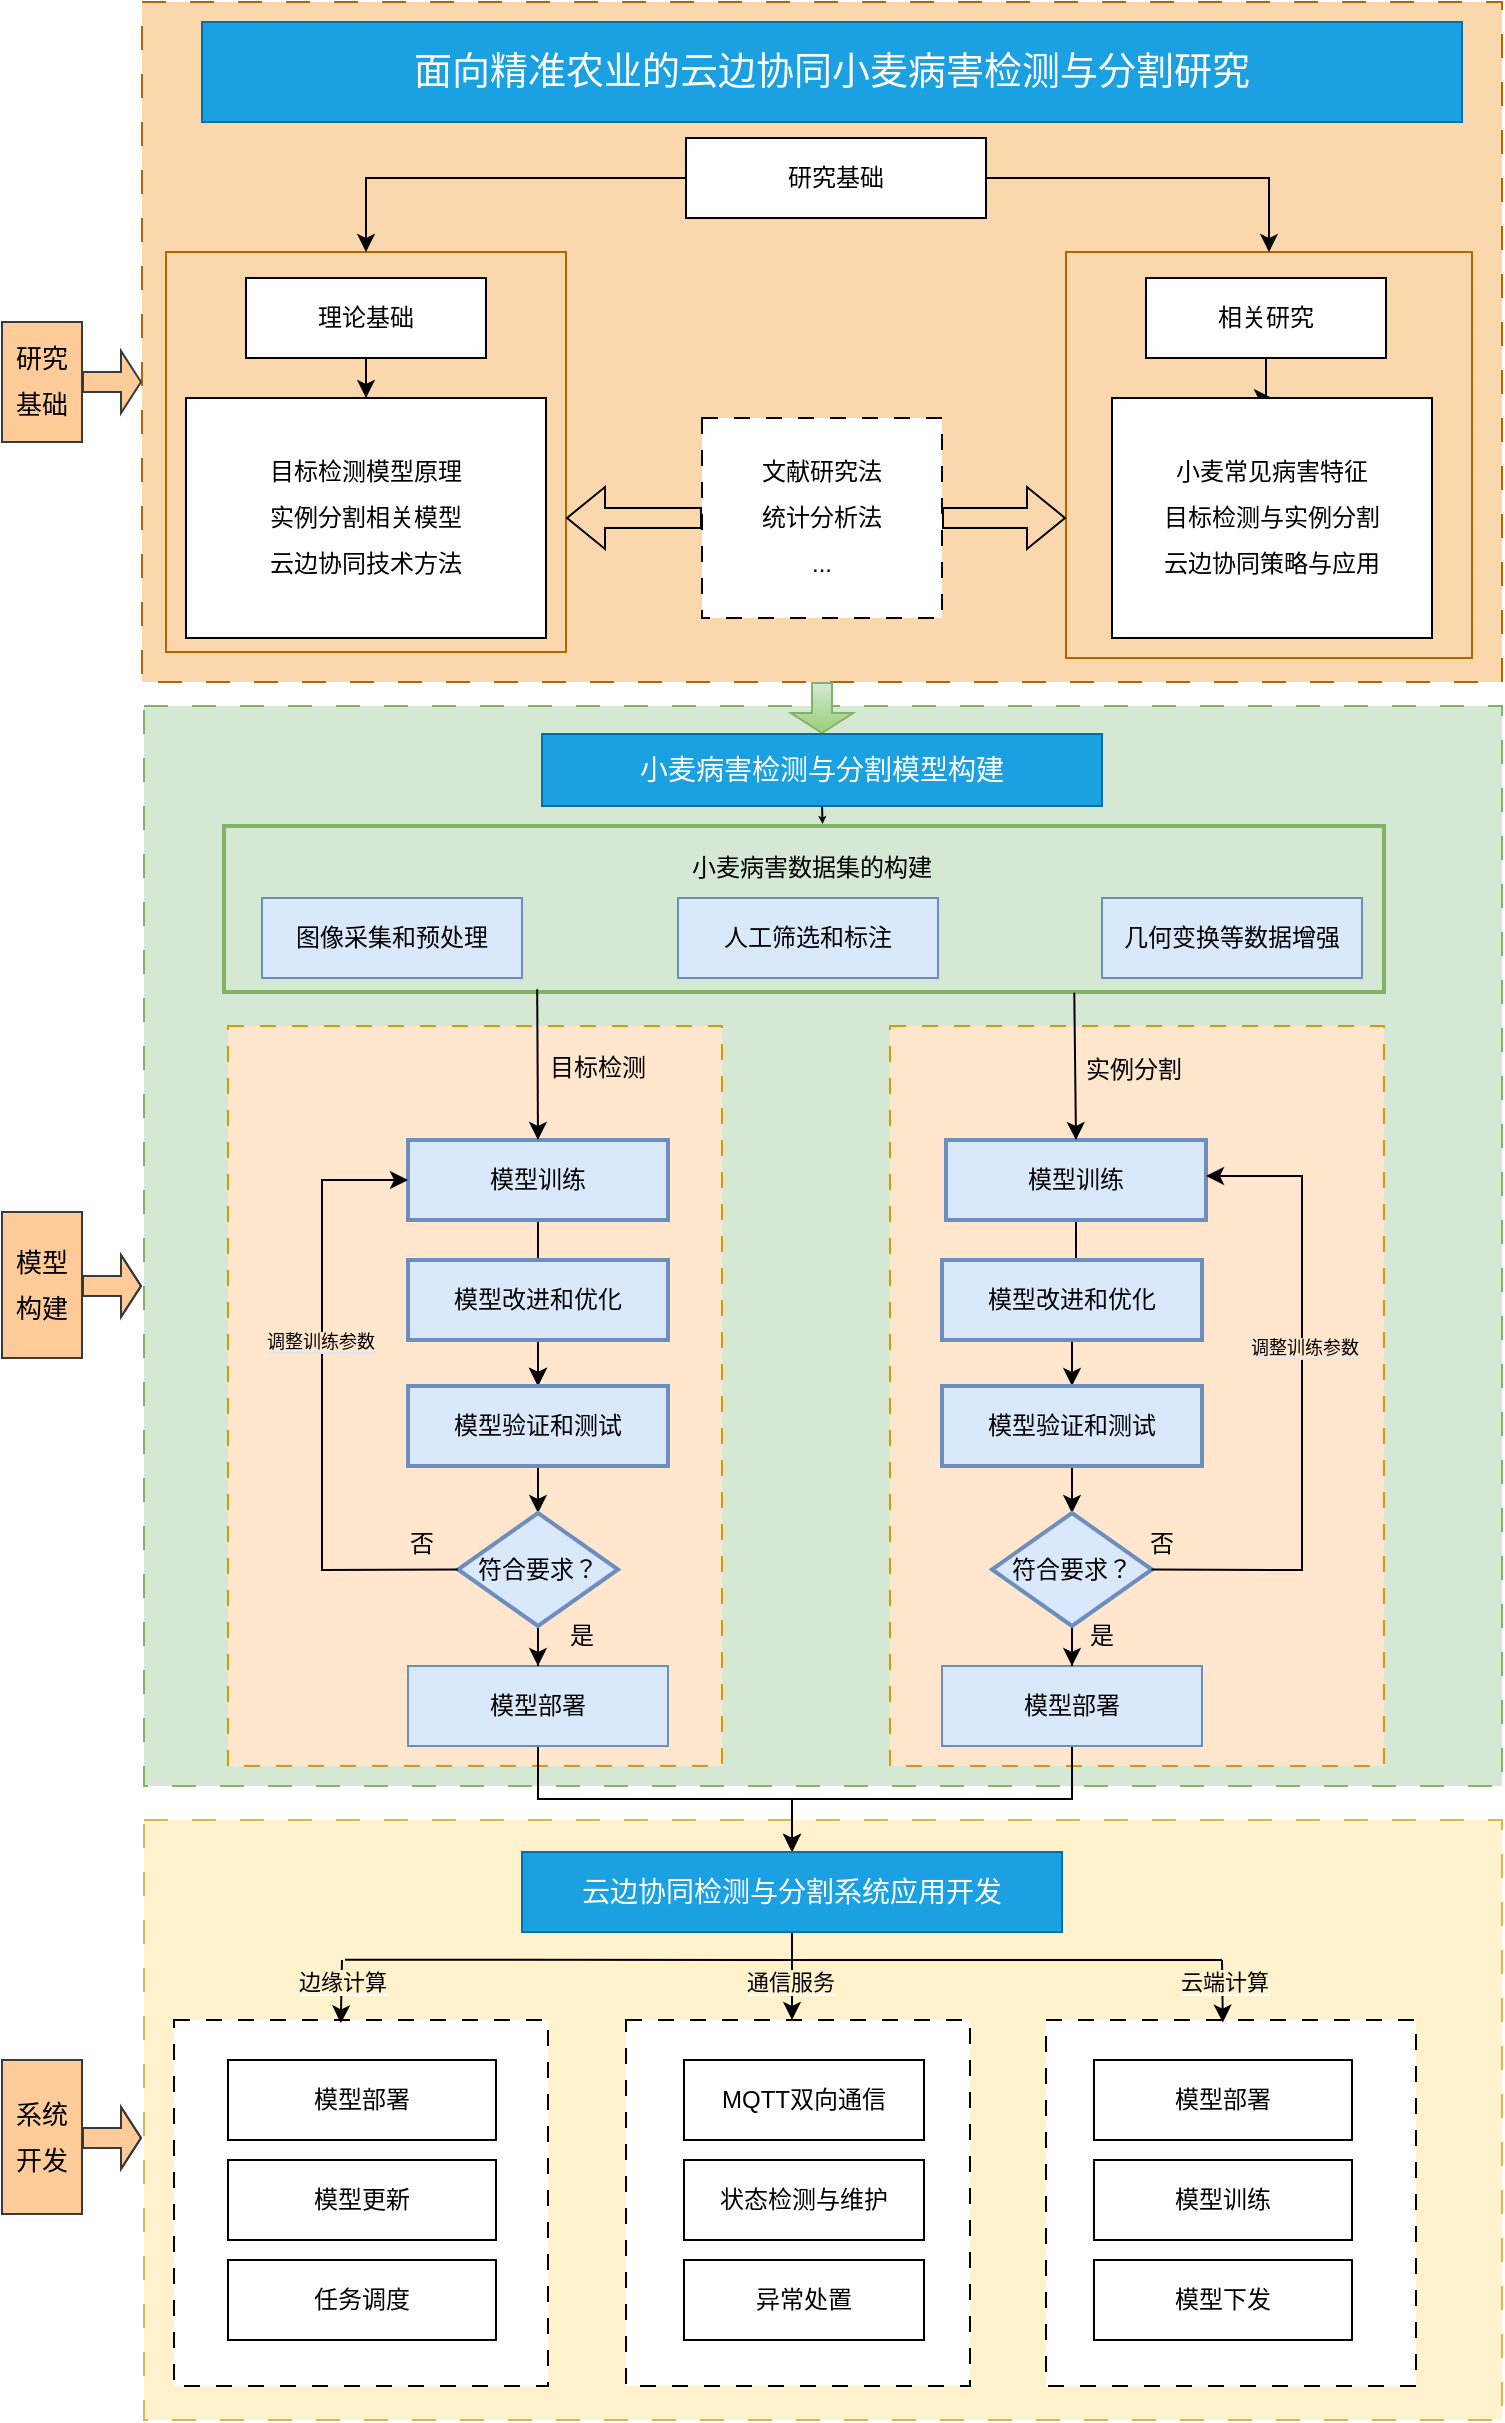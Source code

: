 <mxfile version="26.1.0">
  <diagram id="C5RBs43oDa-KdzZeNtuy" name="Page-1">
    <mxGraphModel dx="1209" dy="1833" grid="1" gridSize="10" guides="1" tooltips="1" connect="1" arrows="1" fold="1" page="1" pageScale="1" pageWidth="827" pageHeight="1169" math="0" shadow="0">
      <root>
        <mxCell id="WIyWlLk6GJQsqaUBKTNV-0" />
        <mxCell id="WIyWlLk6GJQsqaUBKTNV-1" parent="WIyWlLk6GJQsqaUBKTNV-0" />
        <mxCell id="AkXUPUAfzFZ8csDAXyMb-65" value="&#xa;&lt;span style=&quot;color: rgba(0, 0, 0, 0); font-family: monospace; font-size: 0px; font-style: normal; font-variant-ligatures: normal; font-variant-caps: normal; font-weight: 400; letter-spacing: normal; orphans: 2; text-align: start; text-indent: 0px; text-transform: none; widows: 2; word-spacing: 0px; -webkit-text-stroke-width: 0px; white-space: nowrap; background-color: rgb(251, 251, 251); text-decoration-thickness: initial; text-decoration-style: initial; text-decoration-color: initial; display: inline !important; float: none;&quot;&gt;&amp;nbsp;&lt;/span&gt;&#xa;&#xa;" style="rounded=0;whiteSpace=wrap;html=1;dashed=1;fillColor=#d5e8d4;strokeColor=#82b366;dashPattern=12 12;" vertex="1" parent="WIyWlLk6GJQsqaUBKTNV-1">
          <mxGeometry x="131" y="-70" width="679" height="540" as="geometry" />
        </mxCell>
        <mxCell id="AkXUPUAfzFZ8csDAXyMb-140" value="" style="rounded=0;whiteSpace=wrap;html=1;dashed=1;dashPattern=8 8;fillColor=#ffe6cc;strokeColor=#d79b00;strokeWidth=1;" vertex="1" parent="WIyWlLk6GJQsqaUBKTNV-1">
          <mxGeometry x="504" y="90" width="247" height="370" as="geometry" />
        </mxCell>
        <mxCell id="AkXUPUAfzFZ8csDAXyMb-139" value="" style="rounded=0;whiteSpace=wrap;html=1;dashed=1;dashPattern=8 8;fillColor=#ffe6cc;strokeColor=#d79b00;strokeWidth=1;perimeterSpacing=0;" vertex="1" parent="WIyWlLk6GJQsqaUBKTNV-1">
          <mxGeometry x="173" y="90" width="247" height="370" as="geometry" />
        </mxCell>
        <mxCell id="AkXUPUAfzFZ8csDAXyMb-131" value="" style="rounded=0;whiteSpace=wrap;html=1;fillColor=#fff2cc;strokeColor=#d6b656;dashed=1;dashPattern=12 12;" vertex="1" parent="WIyWlLk6GJQsqaUBKTNV-1">
          <mxGeometry x="131" y="487" width="679" height="300" as="geometry" />
        </mxCell>
        <mxCell id="AkXUPUAfzFZ8csDAXyMb-128" value="" style="rounded=0;whiteSpace=wrap;html=1;dashed=1;dashPattern=8 8;" vertex="1" parent="WIyWlLk6GJQsqaUBKTNV-1">
          <mxGeometry x="582" y="587" width="185" height="183" as="geometry" />
        </mxCell>
        <mxCell id="AkXUPUAfzFZ8csDAXyMb-127" value="" style="rounded=0;whiteSpace=wrap;html=1;dashed=1;dashPattern=8 8;" vertex="1" parent="WIyWlLk6GJQsqaUBKTNV-1">
          <mxGeometry x="372" y="587" width="172" height="183" as="geometry" />
        </mxCell>
        <mxCell id="AkXUPUAfzFZ8csDAXyMb-126" value="" style="rounded=0;whiteSpace=wrap;html=1;dashed=1;dashPattern=8 8;" vertex="1" parent="WIyWlLk6GJQsqaUBKTNV-1">
          <mxGeometry x="146" y="587" width="187" height="183" as="geometry" />
        </mxCell>
        <mxCell id="AkXUPUAfzFZ8csDAXyMb-19" value="" style="rounded=0;whiteSpace=wrap;html=1;fillColor=#d5e8d4;strokeColor=#82b366;strokeWidth=2;" vertex="1" parent="WIyWlLk6GJQsqaUBKTNV-1">
          <mxGeometry x="171" y="-10" width="580" height="83" as="geometry" />
        </mxCell>
        <mxCell id="AkXUPUAfzFZ8csDAXyMb-179" value="" style="edgeStyle=orthogonalEdgeStyle;rounded=0;orthogonalLoop=1;jettySize=auto;html=1;" edge="1" parent="WIyWlLk6GJQsqaUBKTNV-1" source="AkXUPUAfzFZ8csDAXyMb-15" target="AkXUPUAfzFZ8csDAXyMb-164">
          <mxGeometry relative="1" as="geometry" />
        </mxCell>
        <mxCell id="AkXUPUAfzFZ8csDAXyMb-15" value="" style="rounded=0;whiteSpace=wrap;html=1;dashed=1;dashPattern=12 12;fillColor=#fad7ac;strokeColor=#b46504;" vertex="1" parent="WIyWlLk6GJQsqaUBKTNV-1">
          <mxGeometry x="130" y="-422" width="680" height="340" as="geometry" />
        </mxCell>
        <mxCell id="AkXUPUAfzFZ8csDAXyMb-13" value="" style="whiteSpace=wrap;html=1;aspect=fixed;fillColor=#fad7ac;strokeColor=#b46504;" vertex="1" parent="WIyWlLk6GJQsqaUBKTNV-1">
          <mxGeometry x="592" y="-297" width="203" height="203" as="geometry" />
        </mxCell>
        <mxCell id="AkXUPUAfzFZ8csDAXyMb-12" value="&#xa;&lt;span style=&quot;color: rgba(0, 0, 0, 0); font-family: monospace; font-size: 0px; font-style: normal; font-variant-ligatures: normal; font-variant-caps: normal; font-weight: 400; letter-spacing: normal; orphans: 2; text-align: start; text-indent: 0px; text-transform: none; widows: 2; word-spacing: 0px; -webkit-text-stroke-width: 0px; white-space: nowrap; background-color: rgb(251, 251, 251); text-decoration-thickness: initial; text-decoration-style: initial; text-decoration-color: initial; display: inline !important; float: none;&quot;&gt;&amp;nbsp;&lt;/span&gt;&#xa;&#xa;" style="whiteSpace=wrap;html=1;aspect=fixed;fillColor=#fad7ac;strokeColor=#b46504;" vertex="1" parent="WIyWlLk6GJQsqaUBKTNV-1">
          <mxGeometry x="142" y="-297" width="200" height="200" as="geometry" />
        </mxCell>
        <mxCell id="AkXUPUAfzFZ8csDAXyMb-0" value="&lt;font&gt;小麦病害数据集的构建&lt;/font&gt;" style="rounded=0;whiteSpace=wrap;html=1;fillColor=#d5e8d4;strokeColor=none;strokeWidth=2;" vertex="1" parent="WIyWlLk6GJQsqaUBKTNV-1">
          <mxGeometry x="330" y="-4" width="270" height="30" as="geometry" />
        </mxCell>
        <mxCell id="AkXUPUAfzFZ8csDAXyMb-144" value="" style="edgeStyle=orthogonalEdgeStyle;rounded=0;orthogonalLoop=1;jettySize=auto;html=1;" edge="1" parent="WIyWlLk6GJQsqaUBKTNV-1" source="AkXUPUAfzFZ8csDAXyMb-1" target="AkXUPUAfzFZ8csDAXyMb-12">
          <mxGeometry relative="1" as="geometry" />
        </mxCell>
        <mxCell id="AkXUPUAfzFZ8csDAXyMb-145" value="" style="edgeStyle=orthogonalEdgeStyle;rounded=0;orthogonalLoop=1;jettySize=auto;html=1;" edge="1" parent="WIyWlLk6GJQsqaUBKTNV-1" source="AkXUPUAfzFZ8csDAXyMb-1" target="AkXUPUAfzFZ8csDAXyMb-13">
          <mxGeometry relative="1" as="geometry" />
        </mxCell>
        <mxCell id="AkXUPUAfzFZ8csDAXyMb-1" value="研究基础" style="rounded=0;whiteSpace=wrap;html=1;" vertex="1" parent="WIyWlLk6GJQsqaUBKTNV-1">
          <mxGeometry x="402" y="-354" width="150" height="40" as="geometry" />
        </mxCell>
        <mxCell id="AkXUPUAfzFZ8csDAXyMb-2" value="&lt;font style=&quot;font-size: 19px;&quot;&gt;&lt;span style=&quot;line-height: 90%;&quot;&gt;面向精准农业的云边协同小麦病害检测与分割研究&lt;/span&gt;&lt;/font&gt;" style="rounded=0;whiteSpace=wrap;html=1;fillColor=#1ba1e2;strokeColor=#006EAF;fontColor=#ffffff;" vertex="1" parent="WIyWlLk6GJQsqaUBKTNV-1">
          <mxGeometry x="160" y="-412" width="630" height="50" as="geometry" />
        </mxCell>
        <mxCell id="AkXUPUAfzFZ8csDAXyMb-146" value="" style="edgeStyle=orthogonalEdgeStyle;rounded=0;orthogonalLoop=1;jettySize=auto;html=1;" edge="1" parent="WIyWlLk6GJQsqaUBKTNV-1" source="AkXUPUAfzFZ8csDAXyMb-4" target="AkXUPUAfzFZ8csDAXyMb-6">
          <mxGeometry relative="1" as="geometry" />
        </mxCell>
        <mxCell id="AkXUPUAfzFZ8csDAXyMb-4" value="理论基础" style="rounded=0;whiteSpace=wrap;html=1;" vertex="1" parent="WIyWlLk6GJQsqaUBKTNV-1">
          <mxGeometry x="182" y="-284" width="120" height="40" as="geometry" />
        </mxCell>
        <mxCell id="AkXUPUAfzFZ8csDAXyMb-147" value="" style="edgeStyle=orthogonalEdgeStyle;rounded=0;orthogonalLoop=1;jettySize=auto;html=1;" edge="1" parent="WIyWlLk6GJQsqaUBKTNV-1" source="AkXUPUAfzFZ8csDAXyMb-5" target="AkXUPUAfzFZ8csDAXyMb-7">
          <mxGeometry relative="1" as="geometry" />
        </mxCell>
        <mxCell id="AkXUPUAfzFZ8csDAXyMb-5" value="相关研究" style="rounded=0;whiteSpace=wrap;html=1;" vertex="1" parent="WIyWlLk6GJQsqaUBKTNV-1">
          <mxGeometry x="632" y="-284" width="120" height="40" as="geometry" />
        </mxCell>
        <mxCell id="AkXUPUAfzFZ8csDAXyMb-6" value="&lt;div style=&quot;line-height: 190%;&quot;&gt;目标检测模型原理&lt;br&gt;实例分割相关模型&lt;br&gt;云边协同技术方法&lt;/div&gt;" style="rounded=0;whiteSpace=wrap;html=1;" vertex="1" parent="WIyWlLk6GJQsqaUBKTNV-1">
          <mxGeometry x="152" y="-224" width="180" height="120" as="geometry" />
        </mxCell>
        <mxCell id="AkXUPUAfzFZ8csDAXyMb-7" value="&lt;div style=&quot;line-height: 190%;&quot;&gt;小麦常见病害特征&lt;br&gt;目标检测与实例分割&lt;br&gt;云边协同策略与应用&lt;/div&gt;" style="rounded=0;whiteSpace=wrap;html=1;" vertex="1" parent="WIyWlLk6GJQsqaUBKTNV-1">
          <mxGeometry x="615" y="-224" width="160" height="120" as="geometry" />
        </mxCell>
        <mxCell id="AkXUPUAfzFZ8csDAXyMb-178" value="" style="edgeStyle=orthogonalEdgeStyle;rounded=0;orthogonalLoop=1;jettySize=auto;html=1;shape=flexArrow;fillColor=#d5e8d4;strokeColor=#82b366;endSize=3;startSize=3;sourcePerimeterSpacing=32;gradientColor=#97d077;" edge="1" parent="WIyWlLk6GJQsqaUBKTNV-1" source="AkXUPUAfzFZ8csDAXyMb-8" target="AkXUPUAfzFZ8csDAXyMb-164">
          <mxGeometry relative="1" as="geometry" />
        </mxCell>
        <mxCell id="AkXUPUAfzFZ8csDAXyMb-8" value="&lt;div style=&quot;line-height: 190%;&quot;&gt;文献研究法&lt;div&gt;统计分析法&lt;/div&gt;&lt;div&gt;...&lt;/div&gt;&lt;/div&gt;" style="rounded=0;whiteSpace=wrap;html=1;dashed=1;dashPattern=8 8;" vertex="1" parent="WIyWlLk6GJQsqaUBKTNV-1">
          <mxGeometry x="410" y="-214" width="120" height="100" as="geometry" />
        </mxCell>
        <mxCell id="AkXUPUAfzFZ8csDAXyMb-9" value="" style="shape=flexArrow;endArrow=classic;html=1;rounded=0;exitX=1;exitY=0.5;exitDx=0;exitDy=0;" edge="1" parent="WIyWlLk6GJQsqaUBKTNV-1" source="AkXUPUAfzFZ8csDAXyMb-8">
          <mxGeometry width="50" height="50" relative="1" as="geometry">
            <mxPoint x="392" y="-104" as="sourcePoint" />
            <mxPoint x="592" y="-164" as="targetPoint" />
          </mxGeometry>
        </mxCell>
        <mxCell id="AkXUPUAfzFZ8csDAXyMb-10" value="" style="shape=flexArrow;endArrow=classic;html=1;rounded=0;exitX=0;exitY=0.5;exitDx=0;exitDy=0;" edge="1" parent="WIyWlLk6GJQsqaUBKTNV-1" source="AkXUPUAfzFZ8csDAXyMb-8">
          <mxGeometry width="50" height="50" relative="1" as="geometry">
            <mxPoint x="402" y="-156" as="sourcePoint" />
            <mxPoint x="342" y="-164" as="targetPoint" />
          </mxGeometry>
        </mxCell>
        <mxCell id="AkXUPUAfzFZ8csDAXyMb-17" value="人工筛选和标注" style="rounded=0;whiteSpace=wrap;html=1;fillColor=#dae8fc;strokeColor=#6c8ebf;strokeWidth=1;" vertex="1" parent="WIyWlLk6GJQsqaUBKTNV-1">
          <mxGeometry x="398" y="26" width="130" height="40" as="geometry" />
        </mxCell>
        <mxCell id="AkXUPUAfzFZ8csDAXyMb-18" value="几何变换等数据增强" style="rounded=0;whiteSpace=wrap;html=1;fillColor=#dae8fc;strokeColor=#6c8ebf;strokeWidth=1;" vertex="1" parent="WIyWlLk6GJQsqaUBKTNV-1">
          <mxGeometry x="610" y="26" width="130" height="40" as="geometry" />
        </mxCell>
        <mxCell id="AkXUPUAfzFZ8csDAXyMb-43" value="图像采集和预处理" style="rounded=0;whiteSpace=wrap;html=1;fillColor=#dae8fc;strokeColor=#6c8ebf;strokeWidth=1;" vertex="1" parent="WIyWlLk6GJQsqaUBKTNV-1">
          <mxGeometry x="190" y="26" width="130" height="40" as="geometry" />
        </mxCell>
        <mxCell id="AkXUPUAfzFZ8csDAXyMb-73" value="&#xa;&lt;span style=&quot;color: rgba(0, 0, 0, 0); font-family: monospace; font-size: 0px; font-style: normal; font-variant-ligatures: normal; font-variant-caps: normal; font-weight: 400; letter-spacing: normal; orphans: 2; text-align: start; text-indent: 0px; text-transform: none; widows: 2; word-spacing: 0px; -webkit-text-stroke-width: 0px; white-space: nowrap; background-color: rgb(251, 251, 251); text-decoration-thickness: initial; text-decoration-style: initial; text-decoration-color: initial; display: inline !important; float: none;&quot;&gt;&amp;nbsp;&lt;/span&gt;&#xa;&#xa;" style="edgeStyle=orthogonalEdgeStyle;rounded=0;orthogonalLoop=1;jettySize=auto;html=1;entryX=0.5;entryY=0;entryDx=0;entryDy=0;" edge="1" parent="WIyWlLk6GJQsqaUBKTNV-1" source="AkXUPUAfzFZ8csDAXyMb-54" target="AkXUPUAfzFZ8csDAXyMb-62">
          <mxGeometry relative="1" as="geometry" />
        </mxCell>
        <mxCell id="AkXUPUAfzFZ8csDAXyMb-83" value="" style="edgeStyle=orthogonalEdgeStyle;rounded=0;orthogonalLoop=1;jettySize=auto;html=1;" edge="1" parent="WIyWlLk6GJQsqaUBKTNV-1" source="AkXUPUAfzFZ8csDAXyMb-50" target="AkXUPUAfzFZ8csDAXyMb-54">
          <mxGeometry relative="1" as="geometry" />
        </mxCell>
        <mxCell id="AkXUPUAfzFZ8csDAXyMb-50" value="模型训练" style="rounded=0;whiteSpace=wrap;html=1;fillColor=#dae8fc;strokeColor=#6c8ebf;strokeWidth=2;" vertex="1" parent="WIyWlLk6GJQsqaUBKTNV-1">
          <mxGeometry x="263" y="147" width="130" height="40" as="geometry" />
        </mxCell>
        <mxCell id="AkXUPUAfzFZ8csDAXyMb-75" value="" style="edgeStyle=orthogonalEdgeStyle;rounded=0;orthogonalLoop=1;jettySize=auto;html=1;" edge="1" parent="WIyWlLk6GJQsqaUBKTNV-1" source="AkXUPUAfzFZ8csDAXyMb-51" target="AkXUPUAfzFZ8csDAXyMb-54">
          <mxGeometry relative="1" as="geometry" />
        </mxCell>
        <mxCell id="AkXUPUAfzFZ8csDAXyMb-51" value="模型改进和优化" style="rounded=0;whiteSpace=wrap;html=1;fillColor=#dae8fc;strokeColor=#6c8ebf;strokeWidth=2;" vertex="1" parent="WIyWlLk6GJQsqaUBKTNV-1">
          <mxGeometry x="263" y="207" width="130" height="40" as="geometry" />
        </mxCell>
        <mxCell id="AkXUPUAfzFZ8csDAXyMb-90" value="" style="edgeStyle=orthogonalEdgeStyle;rounded=0;orthogonalLoop=1;jettySize=auto;html=1;" edge="1" parent="WIyWlLk6GJQsqaUBKTNV-1" source="AkXUPUAfzFZ8csDAXyMb-52" target="AkXUPUAfzFZ8csDAXyMb-56">
          <mxGeometry relative="1" as="geometry" />
        </mxCell>
        <mxCell id="AkXUPUAfzFZ8csDAXyMb-52" value="模型训练" style="rounded=0;whiteSpace=wrap;html=1;fillColor=#dae8fc;strokeColor=#6c8ebf;strokeWidth=2;" vertex="1" parent="WIyWlLk6GJQsqaUBKTNV-1">
          <mxGeometry x="532" y="147" width="130" height="40" as="geometry" />
        </mxCell>
        <mxCell id="AkXUPUAfzFZ8csDAXyMb-53" value="模型改进和优化" style="rounded=0;whiteSpace=wrap;html=1;fillColor=#dae8fc;strokeColor=#6c8ebf;strokeWidth=2;" vertex="1" parent="WIyWlLk6GJQsqaUBKTNV-1">
          <mxGeometry x="530" y="207" width="130" height="40" as="geometry" />
        </mxCell>
        <mxCell id="AkXUPUAfzFZ8csDAXyMb-142" value="" style="edgeStyle=orthogonalEdgeStyle;rounded=0;orthogonalLoop=1;jettySize=auto;html=1;" edge="1" parent="WIyWlLk6GJQsqaUBKTNV-1" source="AkXUPUAfzFZ8csDAXyMb-55" target="AkXUPUAfzFZ8csDAXyMb-102">
          <mxGeometry relative="1" as="geometry" />
        </mxCell>
        <mxCell id="AkXUPUAfzFZ8csDAXyMb-55" value="模型部署" style="rounded=0;whiteSpace=wrap;html=1;fillColor=#dae8fc;strokeColor=#6c8ebf;" vertex="1" parent="WIyWlLk6GJQsqaUBKTNV-1">
          <mxGeometry x="263" y="410" width="130" height="40" as="geometry" />
        </mxCell>
        <mxCell id="AkXUPUAfzFZ8csDAXyMb-91" value="" style="edgeStyle=orthogonalEdgeStyle;rounded=0;orthogonalLoop=1;jettySize=auto;html=1;" edge="1" parent="WIyWlLk6GJQsqaUBKTNV-1" source="AkXUPUAfzFZ8csDAXyMb-56" target="AkXUPUAfzFZ8csDAXyMb-63">
          <mxGeometry relative="1" as="geometry" />
        </mxCell>
        <mxCell id="AkXUPUAfzFZ8csDAXyMb-56" value="模型验证和测试" style="rounded=0;whiteSpace=wrap;html=1;fillColor=#dae8fc;strokeColor=#6c8ebf;strokeWidth=2;" vertex="1" parent="WIyWlLk6GJQsqaUBKTNV-1">
          <mxGeometry x="530" y="270" width="130" height="40" as="geometry" />
        </mxCell>
        <mxCell id="AkXUPUAfzFZ8csDAXyMb-148" value="" style="edgeStyle=orthogonalEdgeStyle;rounded=0;orthogonalLoop=1;jettySize=auto;html=1;" edge="1" parent="WIyWlLk6GJQsqaUBKTNV-1" source="AkXUPUAfzFZ8csDAXyMb-57" target="AkXUPUAfzFZ8csDAXyMb-102">
          <mxGeometry relative="1" as="geometry" />
        </mxCell>
        <mxCell id="AkXUPUAfzFZ8csDAXyMb-57" value="模型部署" style="rounded=0;whiteSpace=wrap;html=1;fillColor=#dae8fc;strokeColor=#6c8ebf;" vertex="1" parent="WIyWlLk6GJQsqaUBKTNV-1">
          <mxGeometry x="530" y="410" width="130" height="40" as="geometry" />
        </mxCell>
        <mxCell id="AkXUPUAfzFZ8csDAXyMb-81" value="" style="edgeStyle=orthogonalEdgeStyle;rounded=0;orthogonalLoop=1;jettySize=auto;html=1;" edge="1" parent="WIyWlLk6GJQsqaUBKTNV-1" source="AkXUPUAfzFZ8csDAXyMb-62" target="AkXUPUAfzFZ8csDAXyMb-55">
          <mxGeometry relative="1" as="geometry" />
        </mxCell>
        <mxCell id="AkXUPUAfzFZ8csDAXyMb-62" value="符合要求？" style="rhombus;whiteSpace=wrap;html=1;fillColor=#dae8fc;strokeColor=#6c8ebf;strokeWidth=2;" vertex="1" parent="WIyWlLk6GJQsqaUBKTNV-1">
          <mxGeometry x="288" y="333.5" width="80" height="56.5" as="geometry" />
        </mxCell>
        <mxCell id="AkXUPUAfzFZ8csDAXyMb-92" value="" style="edgeStyle=orthogonalEdgeStyle;rounded=0;orthogonalLoop=1;jettySize=auto;html=1;" edge="1" parent="WIyWlLk6GJQsqaUBKTNV-1" source="AkXUPUAfzFZ8csDAXyMb-63" target="AkXUPUAfzFZ8csDAXyMb-57">
          <mxGeometry relative="1" as="geometry" />
        </mxCell>
        <mxCell id="AkXUPUAfzFZ8csDAXyMb-63" value="符合要求？" style="rhombus;whiteSpace=wrap;html=1;fillColor=#dae8fc;strokeColor=#6c8ebf;strokeWidth=2;" vertex="1" parent="WIyWlLk6GJQsqaUBKTNV-1">
          <mxGeometry x="555" y="333.5" width="80" height="56.5" as="geometry" />
        </mxCell>
        <mxCell id="AkXUPUAfzFZ8csDAXyMb-66" value="目标检测" style="text;strokeColor=none;align=center;fillColor=none;html=1;verticalAlign=middle;whiteSpace=wrap;rounded=0;strokeWidth=2;" vertex="1" parent="WIyWlLk6GJQsqaUBKTNV-1">
          <mxGeometry x="328" y="96" width="60" height="30" as="geometry" />
        </mxCell>
        <mxCell id="AkXUPUAfzFZ8csDAXyMb-67" value="实例分割" style="text;strokeColor=none;align=center;fillColor=none;html=1;verticalAlign=middle;whiteSpace=wrap;rounded=0;strokeWidth=2;" vertex="1" parent="WIyWlLk6GJQsqaUBKTNV-1">
          <mxGeometry x="596" y="97" width="60" height="30" as="geometry" />
        </mxCell>
        <mxCell id="AkXUPUAfzFZ8csDAXyMb-54" value="模型验证和测试" style="rounded=0;whiteSpace=wrap;html=1;fillColor=#dae8fc;strokeColor=#6c8ebf;strokeWidth=2;" vertex="1" parent="WIyWlLk6GJQsqaUBKTNV-1">
          <mxGeometry x="263" y="270" width="130" height="40" as="geometry" />
        </mxCell>
        <mxCell id="AkXUPUAfzFZ8csDAXyMb-85" value="" style="endArrow=classic;html=1;rounded=0;exitX=0;exitY=0.5;exitDx=0;exitDy=0;entryX=0;entryY=0.5;entryDx=0;entryDy=0;" edge="1" parent="WIyWlLk6GJQsqaUBKTNV-1" source="AkXUPUAfzFZ8csDAXyMb-62" target="AkXUPUAfzFZ8csDAXyMb-50">
          <mxGeometry width="50" height="50" relative="1" as="geometry">
            <mxPoint x="190" y="360" as="sourcePoint" />
            <mxPoint x="240" y="310" as="targetPoint" />
            <Array as="points">
              <mxPoint x="220" y="362" />
              <mxPoint x="220" y="167" />
            </Array>
          </mxGeometry>
        </mxCell>
        <mxCell id="AkXUPUAfzFZ8csDAXyMb-86" value="&lt;span style=&quot;background-color: light-dark(rgb(255, 230, 204), rgb(237, 237, 237));&quot;&gt;调整训练参数&lt;/span&gt;" style="edgeLabel;html=1;align=center;verticalAlign=middle;resizable=0;points=[];labelBackgroundColor=light-dark(#dae8fc, #ededed);fontSize=9;" vertex="1" connectable="0" parent="AkXUPUAfzFZ8csDAXyMb-85">
          <mxGeometry x="0.19" y="1" relative="1" as="geometry">
            <mxPoint as="offset" />
          </mxGeometry>
        </mxCell>
        <mxCell id="AkXUPUAfzFZ8csDAXyMb-87" value="是" style="text;strokeColor=none;align=center;fillColor=none;html=1;verticalAlign=middle;whiteSpace=wrap;rounded=0;" vertex="1" parent="WIyWlLk6GJQsqaUBKTNV-1">
          <mxGeometry x="320" y="380" width="60" height="30" as="geometry" />
        </mxCell>
        <mxCell id="AkXUPUAfzFZ8csDAXyMb-88" value="否" style="text;strokeColor=none;align=center;fillColor=none;html=1;verticalAlign=middle;whiteSpace=wrap;rounded=0;" vertex="1" parent="WIyWlLk6GJQsqaUBKTNV-1">
          <mxGeometry x="240" y="333.5" width="60" height="30" as="geometry" />
        </mxCell>
        <mxCell id="AkXUPUAfzFZ8csDAXyMb-89" value="" style="endArrow=classic;html=1;rounded=0;entryX=0.5;entryY=0;entryDx=0;entryDy=0;exitX=0.27;exitY=0.984;exitDx=0;exitDy=0;exitPerimeter=0;" edge="1" parent="WIyWlLk6GJQsqaUBKTNV-1" source="AkXUPUAfzFZ8csDAXyMb-19" target="AkXUPUAfzFZ8csDAXyMb-50">
          <mxGeometry width="50" height="50" relative="1" as="geometry">
            <mxPoint x="330" y="80" as="sourcePoint" />
            <mxPoint x="440" y="140" as="targetPoint" />
          </mxGeometry>
        </mxCell>
        <mxCell id="AkXUPUAfzFZ8csDAXyMb-93" value="" style="endArrow=classic;html=1;rounded=0;exitX=0.412;exitY=1.009;exitDx=0;exitDy=0;entryX=1;entryY=0.5;entryDx=0;entryDy=0;exitPerimeter=0;" edge="1" parent="WIyWlLk6GJQsqaUBKTNV-1">
          <mxGeometry width="50" height="50" relative="1" as="geometry">
            <mxPoint x="634.72" y="361.77" as="sourcePoint" />
            <mxPoint x="662" y="165" as="targetPoint" />
            <Array as="points">
              <mxPoint x="710" y="362" />
              <mxPoint x="710" y="165" />
            </Array>
          </mxGeometry>
        </mxCell>
        <mxCell id="AkXUPUAfzFZ8csDAXyMb-94" value="&lt;span style=&quot;background-color: light-dark(rgb(255, 230, 204), rgb(237, 237, 237));&quot;&gt;调整训练参数&lt;/span&gt;" style="edgeLabel;html=1;align=center;verticalAlign=middle;resizable=0;points=[];fontSize=9;labelBackgroundColor=light-dark(#dae8fc, #ededed);" vertex="1" connectable="0" parent="AkXUPUAfzFZ8csDAXyMb-93">
          <mxGeometry x="0.167" y="-1" relative="1" as="geometry">
            <mxPoint as="offset" />
          </mxGeometry>
        </mxCell>
        <mxCell id="AkXUPUAfzFZ8csDAXyMb-95" value="是" style="text;strokeColor=none;align=center;fillColor=none;html=1;verticalAlign=middle;whiteSpace=wrap;rounded=0;" vertex="1" parent="WIyWlLk6GJQsqaUBKTNV-1">
          <mxGeometry x="580" y="380" width="60" height="30" as="geometry" />
        </mxCell>
        <mxCell id="AkXUPUAfzFZ8csDAXyMb-96" value="否" style="text;strokeColor=none;align=center;fillColor=none;html=1;verticalAlign=middle;whiteSpace=wrap;rounded=0;" vertex="1" parent="WIyWlLk6GJQsqaUBKTNV-1">
          <mxGeometry x="610" y="333.5" width="60" height="30" as="geometry" />
        </mxCell>
        <mxCell id="AkXUPUAfzFZ8csDAXyMb-97" value="" style="endArrow=classic;html=1;rounded=0;entryX=0.5;entryY=0;entryDx=0;entryDy=0;exitX=0.733;exitY=1.004;exitDx=0;exitDy=0;exitPerimeter=0;" edge="1" parent="WIyWlLk6GJQsqaUBKTNV-1" source="AkXUPUAfzFZ8csDAXyMb-19" target="AkXUPUAfzFZ8csDAXyMb-52">
          <mxGeometry width="50" height="50" relative="1" as="geometry">
            <mxPoint x="597" y="80" as="sourcePoint" />
            <mxPoint x="570" y="160" as="targetPoint" />
          </mxGeometry>
        </mxCell>
        <mxCell id="AkXUPUAfzFZ8csDAXyMb-136" value="" style="edgeStyle=orthogonalEdgeStyle;rounded=0;orthogonalLoop=1;jettySize=auto;html=1;endArrow=none;startFill=0;" edge="1" parent="WIyWlLk6GJQsqaUBKTNV-1">
          <mxGeometry relative="1" as="geometry">
            <mxPoint x="455.0" y="537" as="sourcePoint" />
            <mxPoint x="455" y="557" as="targetPoint" />
          </mxGeometry>
        </mxCell>
        <mxCell id="AkXUPUAfzFZ8csDAXyMb-102" value="&lt;font style=&quot;font-size: 14px;&quot;&gt;云边协同检测与分割系统应用开发&lt;/font&gt;" style="rounded=0;whiteSpace=wrap;html=1;fillColor=#1ba1e2;strokeColor=#006EAF;fontColor=#ffffff;" vertex="1" parent="WIyWlLk6GJQsqaUBKTNV-1">
          <mxGeometry x="320" y="503" width="270" height="40" as="geometry" />
        </mxCell>
        <mxCell id="AkXUPUAfzFZ8csDAXyMb-111" value="模型部署" style="rounded=0;whiteSpace=wrap;html=1;" vertex="1" parent="WIyWlLk6GJQsqaUBKTNV-1">
          <mxGeometry x="173" y="607" width="134" height="40" as="geometry" />
        </mxCell>
        <mxCell id="AkXUPUAfzFZ8csDAXyMb-113" value="任务调度" style="rounded=0;whiteSpace=wrap;html=1;" vertex="1" parent="WIyWlLk6GJQsqaUBKTNV-1">
          <mxGeometry x="173" y="707" width="134" height="40" as="geometry" />
        </mxCell>
        <mxCell id="AkXUPUAfzFZ8csDAXyMb-117" value="MQTT双向通信" style="rounded=0;whiteSpace=wrap;html=1;" vertex="1" parent="WIyWlLk6GJQsqaUBKTNV-1">
          <mxGeometry x="401" y="607" width="120" height="40" as="geometry" />
        </mxCell>
        <mxCell id="AkXUPUAfzFZ8csDAXyMb-118" value="状态检测与维护" style="rounded=0;whiteSpace=wrap;html=1;" vertex="1" parent="WIyWlLk6GJQsqaUBKTNV-1">
          <mxGeometry x="401" y="657" width="120" height="40" as="geometry" />
        </mxCell>
        <mxCell id="AkXUPUAfzFZ8csDAXyMb-119" value="异常处置" style="rounded=0;whiteSpace=wrap;html=1;" vertex="1" parent="WIyWlLk6GJQsqaUBKTNV-1">
          <mxGeometry x="401" y="707" width="120" height="40" as="geometry" />
        </mxCell>
        <mxCell id="AkXUPUAfzFZ8csDAXyMb-121" value="模型更新" style="rounded=0;whiteSpace=wrap;html=1;" vertex="1" parent="WIyWlLk6GJQsqaUBKTNV-1">
          <mxGeometry x="173" y="657" width="134" height="40" as="geometry" />
        </mxCell>
        <mxCell id="AkXUPUAfzFZ8csDAXyMb-122" value="模型下发" style="rounded=0;whiteSpace=wrap;html=1;" vertex="1" parent="WIyWlLk6GJQsqaUBKTNV-1">
          <mxGeometry x="606" y="707" width="129" height="40" as="geometry" />
        </mxCell>
        <mxCell id="AkXUPUAfzFZ8csDAXyMb-123" value="模型训练" style="rounded=0;whiteSpace=wrap;html=1;" vertex="1" parent="WIyWlLk6GJQsqaUBKTNV-1">
          <mxGeometry x="606" y="657" width="129" height="40" as="geometry" />
        </mxCell>
        <mxCell id="AkXUPUAfzFZ8csDAXyMb-124" value="模型部署" style="rounded=0;whiteSpace=wrap;html=1;" vertex="1" parent="WIyWlLk6GJQsqaUBKTNV-1">
          <mxGeometry x="606" y="607" width="129" height="40" as="geometry" />
        </mxCell>
        <mxCell id="AkXUPUAfzFZ8csDAXyMb-132" value="" style="endArrow=none;html=1;rounded=0;exitX=0.148;exitY=0.233;exitDx=0;exitDy=0;exitPerimeter=0;" edge="1" parent="WIyWlLk6GJQsqaUBKTNV-1" source="AkXUPUAfzFZ8csDAXyMb-131">
          <mxGeometry width="50" height="50" relative="1" as="geometry">
            <mxPoint x="270.012" y="556.9" as="sourcePoint" />
            <mxPoint x="670" y="557" as="targetPoint" />
          </mxGeometry>
        </mxCell>
        <mxCell id="AkXUPUAfzFZ8csDAXyMb-133" value="" style="endArrow=classic;html=1;rounded=0;entryX=0.446;entryY=0.009;entryDx=0;entryDy=0;entryPerimeter=0;" edge="1" parent="WIyWlLk6GJQsqaUBKTNV-1" target="AkXUPUAfzFZ8csDAXyMb-126">
          <mxGeometry width="50" height="50" relative="1" as="geometry">
            <mxPoint x="230" y="557" as="sourcePoint" />
            <mxPoint x="450" y="607" as="targetPoint" />
          </mxGeometry>
        </mxCell>
        <mxCell id="AkXUPUAfzFZ8csDAXyMb-173" value="&lt;span style=&quot;background-color: light-dark(rgb(255, 242, 204), rgb(237, 237, 237));&quot;&gt;边缘计算&lt;/span&gt;" style="edgeLabel;html=1;align=center;verticalAlign=middle;resizable=0;points=[];" vertex="1" connectable="0" parent="AkXUPUAfzFZ8csDAXyMb-133">
          <mxGeometry x="-0.385" relative="1" as="geometry">
            <mxPoint y="1" as="offset" />
          </mxGeometry>
        </mxCell>
        <mxCell id="AkXUPUAfzFZ8csDAXyMb-134" value="" style="endArrow=classic;html=1;rounded=0;" edge="1" parent="WIyWlLk6GJQsqaUBKTNV-1">
          <mxGeometry width="50" height="50" relative="1" as="geometry">
            <mxPoint x="455" y="557" as="sourcePoint" />
            <mxPoint x="455" y="587" as="targetPoint" />
          </mxGeometry>
        </mxCell>
        <mxCell id="AkXUPUAfzFZ8csDAXyMb-176" value="&lt;span style=&quot;background-color: light-dark(rgb(255, 242, 204), rgb(237, 237, 237));&quot;&gt;通信服务&lt;/span&gt;" style="edgeLabel;html=1;align=center;verticalAlign=middle;resizable=0;points=[];" vertex="1" connectable="0" parent="AkXUPUAfzFZ8csDAXyMb-134">
          <mxGeometry x="-0.44" y="-1" relative="1" as="geometry">
            <mxPoint y="2" as="offset" />
          </mxGeometry>
        </mxCell>
        <mxCell id="AkXUPUAfzFZ8csDAXyMb-135" value="" style="endArrow=classic;html=1;rounded=0;entryX=0.478;entryY=0.007;entryDx=0;entryDy=0;entryPerimeter=0;" edge="1" parent="WIyWlLk6GJQsqaUBKTNV-1" target="AkXUPUAfzFZ8csDAXyMb-128">
          <mxGeometry width="50" height="50" relative="1" as="geometry">
            <mxPoint x="670" y="557" as="sourcePoint" />
            <mxPoint x="712" y="537" as="targetPoint" />
          </mxGeometry>
        </mxCell>
        <mxCell id="AkXUPUAfzFZ8csDAXyMb-177" value="&lt;span style=&quot;background-color: light-dark(rgb(255, 242, 204), rgb(237, 237, 237));&quot;&gt;云端计算&lt;/span&gt;" style="edgeLabel;html=1;align=center;verticalAlign=middle;resizable=0;points=[];" vertex="1" connectable="0" parent="AkXUPUAfzFZ8csDAXyMb-135">
          <mxGeometry x="-0.334" y="1" relative="1" as="geometry">
            <mxPoint as="offset" />
          </mxGeometry>
        </mxCell>
        <mxCell id="AkXUPUAfzFZ8csDAXyMb-156" value="" style="edgeStyle=orthogonalEdgeStyle;rounded=0;orthogonalLoop=1;jettySize=auto;html=1;shape=flexArrow;endSize=3;fillColor=#ffcc99;strokeColor=#36393d;exitX=1;exitY=0.5;exitDx=0;exitDy=0;" edge="1" parent="WIyWlLk6GJQsqaUBKTNV-1" source="AkXUPUAfzFZ8csDAXyMb-150">
          <mxGeometry relative="1" as="geometry">
            <mxPoint x="102.0" y="-233.941" as="sourcePoint" />
            <mxPoint x="130" y="-232" as="targetPoint" />
          </mxGeometry>
        </mxCell>
        <mxCell id="AkXUPUAfzFZ8csDAXyMb-150" value="&lt;font style=&quot;font-size: 13px; line-height: 170%;&quot;&gt;研究&lt;br&gt;基础&lt;/font&gt;" style="rounded=0;whiteSpace=wrap;html=1;fillColor=#ffcc99;strokeColor=#36393d;" vertex="1" parent="WIyWlLk6GJQsqaUBKTNV-1">
          <mxGeometry x="60" y="-262" width="40" height="60" as="geometry" />
        </mxCell>
        <mxCell id="AkXUPUAfzFZ8csDAXyMb-154" value="" style="edgeStyle=orthogonalEdgeStyle;rounded=0;orthogonalLoop=1;jettySize=auto;html=1;shape=flexArrow;fillColor=#ffcc99;strokeColor=#36393d;startSize=6;endSize=3;sourcePerimeterSpacing=0;strokeWidth=1;" edge="1" parent="WIyWlLk6GJQsqaUBKTNV-1" source="AkXUPUAfzFZ8csDAXyMb-151">
          <mxGeometry relative="1" as="geometry">
            <mxPoint x="130" y="646" as="targetPoint" />
            <Array as="points">
              <mxPoint x="120" y="646" />
            </Array>
          </mxGeometry>
        </mxCell>
        <mxCell id="AkXUPUAfzFZ8csDAXyMb-151" value="&lt;span style=&quot;font-size: 13px; line-height: 170%;&quot;&gt;系统开发&lt;/span&gt;" style="rounded=0;whiteSpace=wrap;html=1;fillColor=#ffcc99;strokeColor=#36393d;" vertex="1" parent="WIyWlLk6GJQsqaUBKTNV-1">
          <mxGeometry x="60" y="607" width="40" height="77" as="geometry" />
        </mxCell>
        <mxCell id="AkXUPUAfzFZ8csDAXyMb-155" value="" style="edgeStyle=orthogonalEdgeStyle;rounded=0;orthogonalLoop=1;jettySize=auto;html=1;shape=flexArrow;endSize=3;fillColor=#ffcc99;strokeColor=#36393d;" edge="1" parent="WIyWlLk6GJQsqaUBKTNV-1" source="AkXUPUAfzFZ8csDAXyMb-152">
          <mxGeometry relative="1" as="geometry">
            <mxPoint x="130" y="220" as="targetPoint" />
            <Array as="points">
              <mxPoint x="120" y="220" />
            </Array>
          </mxGeometry>
        </mxCell>
        <mxCell id="AkXUPUAfzFZ8csDAXyMb-152" value="&lt;span style=&quot;font-size: 13px; line-height: 170%;&quot;&gt;模型构建&lt;/span&gt;" style="rounded=0;whiteSpace=wrap;html=1;fillColor=#ffcc99;strokeColor=#36393d;" vertex="1" parent="WIyWlLk6GJQsqaUBKTNV-1">
          <mxGeometry x="60" y="183" width="40" height="73" as="geometry" />
        </mxCell>
        <mxCell id="AkXUPUAfzFZ8csDAXyMb-172" value="" style="edgeStyle=orthogonalEdgeStyle;rounded=0;orthogonalLoop=1;jettySize=auto;html=1;entryX=0.516;entryY=0;entryDx=0;entryDy=0;entryPerimeter=0;endSize=1;strokeWidth=1;" edge="1" parent="WIyWlLk6GJQsqaUBKTNV-1">
          <mxGeometry relative="1" as="geometry">
            <mxPoint x="470" y="-21" as="sourcePoint" />
            <mxPoint x="470.28" y="-11" as="targetPoint" />
          </mxGeometry>
        </mxCell>
        <mxCell id="AkXUPUAfzFZ8csDAXyMb-164" value="&lt;font style=&quot;font-size: 14px;&quot;&gt;小麦病害检测与分割模型构建&lt;/font&gt;" style="rounded=0;whiteSpace=wrap;html=1;fillColor=#1ba1e2;strokeColor=#006EAF;fontColor=#ffffff;" vertex="1" parent="WIyWlLk6GJQsqaUBKTNV-1">
          <mxGeometry x="330" y="-56" width="280" height="36" as="geometry" />
        </mxCell>
      </root>
    </mxGraphModel>
  </diagram>
</mxfile>
